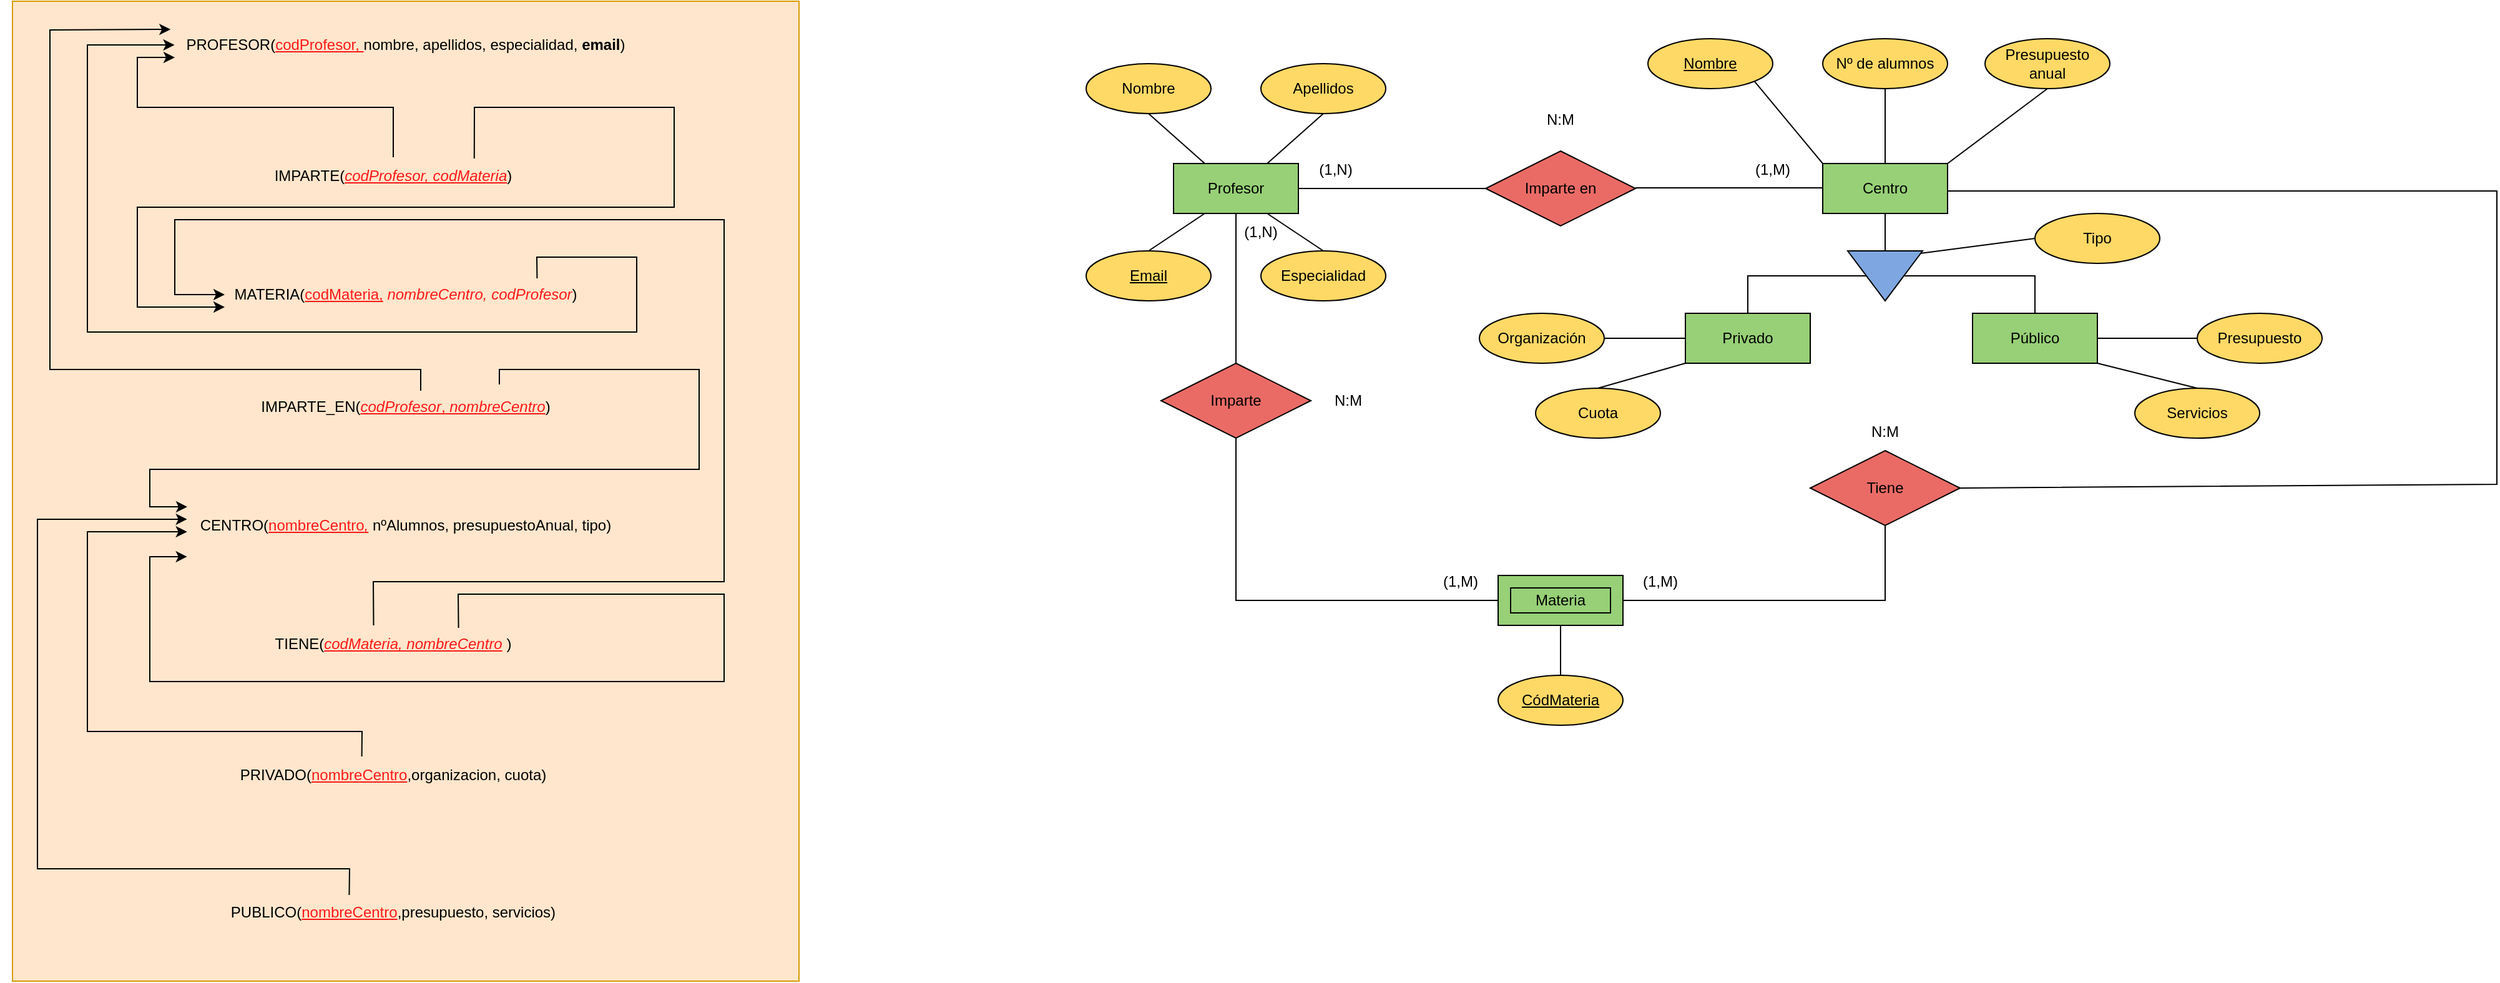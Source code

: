 <mxfile version="23.0.2" type="device">
  <diagram id="R2lEEEUBdFMjLlhIrx00" name="Page-1">
    <mxGraphModel dx="2284" dy="780" grid="1" gridSize="10" guides="1" tooltips="1" connect="1" arrows="1" fold="1" page="1" pageScale="1" pageWidth="850" pageHeight="1100" math="0" shadow="0" extFonts="Permanent Marker^https://fonts.googleapis.com/css?family=Permanent+Marker">
      <root>
        <mxCell id="0" />
        <mxCell id="1" parent="0" />
        <mxCell id="VXjHwAnfuh55Wv1e9_JL-1" value="Centro" style="whiteSpace=wrap;html=1;align=center;fillColor=#97D077;" parent="1" vertex="1">
          <mxGeometry x="1100" y="275" width="100" height="40" as="geometry" />
        </mxCell>
        <mxCell id="VXjHwAnfuh55Wv1e9_JL-2" value="Privado" style="whiteSpace=wrap;html=1;align=center;fillColor=#97D077;" parent="1" vertex="1">
          <mxGeometry x="990" y="395" width="100" height="40" as="geometry" />
        </mxCell>
        <mxCell id="VXjHwAnfuh55Wv1e9_JL-3" value="Público" style="whiteSpace=wrap;html=1;align=center;fillColor=#97D077;" parent="1" vertex="1">
          <mxGeometry x="1220" y="395" width="100" height="40" as="geometry" />
        </mxCell>
        <mxCell id="VXjHwAnfuh55Wv1e9_JL-4" value="Profesor" style="whiteSpace=wrap;html=1;align=center;fillColor=#97D077;" parent="1" vertex="1">
          <mxGeometry x="580" y="275" width="100" height="40" as="geometry" />
        </mxCell>
        <mxCell id="VXjHwAnfuh55Wv1e9_JL-5" value="Imparte en" style="shape=rhombus;perimeter=rhombusPerimeter;whiteSpace=wrap;html=1;align=center;fillColor=#EA6B66;" parent="1" vertex="1">
          <mxGeometry x="830" y="265" width="120" height="60" as="geometry" />
        </mxCell>
        <mxCell id="VXjHwAnfuh55Wv1e9_JL-6" value="" style="triangle;whiteSpace=wrap;html=1;rotation=90;fillColor=#7EA6E0;" parent="1" vertex="1">
          <mxGeometry x="1130" y="335" width="40" height="60" as="geometry" />
        </mxCell>
        <mxCell id="VXjHwAnfuh55Wv1e9_JL-7" value="N:M" style="text;html=1;strokeColor=none;fillColor=none;align=center;verticalAlign=middle;whiteSpace=wrap;rounded=0;" parent="1" vertex="1">
          <mxGeometry x="860" y="225" width="60" height="30" as="geometry" />
        </mxCell>
        <mxCell id="VXjHwAnfuh55Wv1e9_JL-8" value="Nombre" style="ellipse;whiteSpace=wrap;html=1;align=center;fillColor=#FFD966;" parent="1" vertex="1">
          <mxGeometry x="510" y="195" width="100" height="40" as="geometry" />
        </mxCell>
        <mxCell id="VXjHwAnfuh55Wv1e9_JL-9" value="Especialidad" style="ellipse;whiteSpace=wrap;html=1;align=center;fillColor=#FFD966;" parent="1" vertex="1">
          <mxGeometry x="650" y="345" width="100" height="40" as="geometry" />
        </mxCell>
        <mxCell id="VXjHwAnfuh55Wv1e9_JL-10" value="&lt;u&gt;Email&lt;/u&gt;" style="ellipse;whiteSpace=wrap;html=1;align=center;fillColor=#FFD966;" parent="1" vertex="1">
          <mxGeometry x="510" y="345" width="100" height="40" as="geometry" />
        </mxCell>
        <mxCell id="VXjHwAnfuh55Wv1e9_JL-11" value="Apellidos" style="ellipse;whiteSpace=wrap;html=1;align=center;fillColor=#FFD966;" parent="1" vertex="1">
          <mxGeometry x="650" y="195" width="100" height="40" as="geometry" />
        </mxCell>
        <mxCell id="VXjHwAnfuh55Wv1e9_JL-12" value="Tipo" style="ellipse;whiteSpace=wrap;html=1;align=center;fillColor=#FFD966;" parent="1" vertex="1">
          <mxGeometry x="1270" y="315" width="100" height="40" as="geometry" />
        </mxCell>
        <mxCell id="VXjHwAnfuh55Wv1e9_JL-13" value="Materia" style="whiteSpace=wrap;html=1;align=center;fillColor=#97D077;" parent="1" vertex="1">
          <mxGeometry x="840" y="605" width="100" height="40" as="geometry" />
        </mxCell>
        <mxCell id="VXjHwAnfuh55Wv1e9_JL-14" value="Imparte" style="shape=rhombus;perimeter=rhombusPerimeter;whiteSpace=wrap;html=1;align=center;fillColor=#EA6B66;" parent="1" vertex="1">
          <mxGeometry x="570" y="435" width="120" height="60" as="geometry" />
        </mxCell>
        <mxCell id="VXjHwAnfuh55Wv1e9_JL-15" value="Tiene" style="shape=rhombus;perimeter=rhombusPerimeter;whiteSpace=wrap;html=1;align=center;fillColor=#EA6B66;" parent="1" vertex="1">
          <mxGeometry x="1090" y="505" width="120" height="60" as="geometry" />
        </mxCell>
        <mxCell id="VXjHwAnfuh55Wv1e9_JL-16" value="&lt;u&gt;Nombre&lt;/u&gt;" style="ellipse;whiteSpace=wrap;html=1;align=center;fillColor=#FFD966;" parent="1" vertex="1">
          <mxGeometry x="960" y="175" width="100" height="40" as="geometry" />
        </mxCell>
        <mxCell id="VXjHwAnfuh55Wv1e9_JL-17" value="Presupuesto anual" style="ellipse;whiteSpace=wrap;html=1;align=center;fillColor=#FFD966;" parent="1" vertex="1">
          <mxGeometry x="1230" y="175" width="100" height="40" as="geometry" />
        </mxCell>
        <mxCell id="VXjHwAnfuh55Wv1e9_JL-18" value="Nº de alumnos" style="ellipse;whiteSpace=wrap;html=1;align=center;fillColor=#FFD966;" parent="1" vertex="1">
          <mxGeometry x="1100" y="175" width="100" height="40" as="geometry" />
        </mxCell>
        <mxCell id="VXjHwAnfuh55Wv1e9_JL-19" value="Presupuesto" style="ellipse;whiteSpace=wrap;html=1;align=center;fillColor=#FFD966;" parent="1" vertex="1">
          <mxGeometry x="1400" y="395" width="100" height="40" as="geometry" />
        </mxCell>
        <mxCell id="VXjHwAnfuh55Wv1e9_JL-20" value="Servicios" style="ellipse;whiteSpace=wrap;html=1;align=center;fillColor=#FFD966;" parent="1" vertex="1">
          <mxGeometry x="1350" y="455" width="100" height="40" as="geometry" />
        </mxCell>
        <mxCell id="VXjHwAnfuh55Wv1e9_JL-21" value="Organización" style="ellipse;whiteSpace=wrap;html=1;align=center;fillColor=#FFD966;" parent="1" vertex="1">
          <mxGeometry x="825" y="395" width="100" height="40" as="geometry" />
        </mxCell>
        <mxCell id="VXjHwAnfuh55Wv1e9_JL-22" value="Cuota" style="ellipse;whiteSpace=wrap;html=1;align=center;fillColor=#FFD966;" parent="1" vertex="1">
          <mxGeometry x="870" y="455" width="100" height="40" as="geometry" />
        </mxCell>
        <mxCell id="VXjHwAnfuh55Wv1e9_JL-23" value="" style="endArrow=none;html=1;rounded=0;exitX=1;exitY=0.5;exitDx=0;exitDy=0;entryX=0;entryY=0.5;entryDx=0;entryDy=0;" parent="1" source="VXjHwAnfuh55Wv1e9_JL-4" target="VXjHwAnfuh55Wv1e9_JL-5" edge="1">
          <mxGeometry width="50" height="50" relative="1" as="geometry">
            <mxPoint x="900" y="455" as="sourcePoint" />
            <mxPoint x="950" y="405" as="targetPoint" />
          </mxGeometry>
        </mxCell>
        <mxCell id="VXjHwAnfuh55Wv1e9_JL-24" value="" style="endArrow=none;html=1;rounded=0;exitX=1;exitY=0.5;exitDx=0;exitDy=0;entryX=0;entryY=0.5;entryDx=0;entryDy=0;" parent="1" edge="1">
          <mxGeometry width="50" height="50" relative="1" as="geometry">
            <mxPoint x="950" y="294.5" as="sourcePoint" />
            <mxPoint x="1100" y="294.5" as="targetPoint" />
          </mxGeometry>
        </mxCell>
        <mxCell id="VXjHwAnfuh55Wv1e9_JL-25" value="" style="endArrow=none;html=1;rounded=0;entryX=0.25;entryY=0;entryDx=0;entryDy=0;exitX=0.5;exitY=1;exitDx=0;exitDy=0;" parent="1" source="VXjHwAnfuh55Wv1e9_JL-8" target="VXjHwAnfuh55Wv1e9_JL-4" edge="1">
          <mxGeometry width="50" height="50" relative="1" as="geometry">
            <mxPoint x="900" y="455" as="sourcePoint" />
            <mxPoint x="950" y="405" as="targetPoint" />
          </mxGeometry>
        </mxCell>
        <mxCell id="VXjHwAnfuh55Wv1e9_JL-26" value="" style="endArrow=none;html=1;rounded=0;entryX=0.75;entryY=0;entryDx=0;entryDy=0;exitX=0.5;exitY=1;exitDx=0;exitDy=0;" parent="1" source="VXjHwAnfuh55Wv1e9_JL-11" target="VXjHwAnfuh55Wv1e9_JL-4" edge="1">
          <mxGeometry width="50" height="50" relative="1" as="geometry">
            <mxPoint x="620" y="245" as="sourcePoint" />
            <mxPoint x="665" y="285" as="targetPoint" />
          </mxGeometry>
        </mxCell>
        <mxCell id="VXjHwAnfuh55Wv1e9_JL-27" value="" style="endArrow=none;html=1;rounded=0;entryX=0.5;entryY=0;entryDx=0;entryDy=0;exitX=0.75;exitY=1;exitDx=0;exitDy=0;" parent="1" source="VXjHwAnfuh55Wv1e9_JL-4" target="VXjHwAnfuh55Wv1e9_JL-9" edge="1">
          <mxGeometry width="50" height="50" relative="1" as="geometry">
            <mxPoint x="710" y="245" as="sourcePoint" />
            <mxPoint x="665" y="285" as="targetPoint" />
          </mxGeometry>
        </mxCell>
        <mxCell id="VXjHwAnfuh55Wv1e9_JL-28" value="" style="endArrow=none;html=1;rounded=0;entryX=0.25;entryY=1;entryDx=0;entryDy=0;exitX=0.5;exitY=0;exitDx=0;exitDy=0;" parent="1" source="VXjHwAnfuh55Wv1e9_JL-10" target="VXjHwAnfuh55Wv1e9_JL-4" edge="1">
          <mxGeometry width="50" height="50" relative="1" as="geometry">
            <mxPoint x="720" y="255" as="sourcePoint" />
            <mxPoint x="675" y="295" as="targetPoint" />
          </mxGeometry>
        </mxCell>
        <mxCell id="VXjHwAnfuh55Wv1e9_JL-29" value="" style="endArrow=none;html=1;rounded=0;entryX=0;entryY=0;entryDx=0;entryDy=0;exitX=1;exitY=1;exitDx=0;exitDy=0;" parent="1" source="VXjHwAnfuh55Wv1e9_JL-16" target="VXjHwAnfuh55Wv1e9_JL-1" edge="1">
          <mxGeometry width="50" height="50" relative="1" as="geometry">
            <mxPoint x="900" y="455" as="sourcePoint" />
            <mxPoint x="950" y="405" as="targetPoint" />
          </mxGeometry>
        </mxCell>
        <mxCell id="VXjHwAnfuh55Wv1e9_JL-30" value="" style="endArrow=none;html=1;rounded=0;entryX=0.5;entryY=0;entryDx=0;entryDy=0;exitX=0.5;exitY=1;exitDx=0;exitDy=0;" parent="1" source="VXjHwAnfuh55Wv1e9_JL-18" target="VXjHwAnfuh55Wv1e9_JL-1" edge="1">
          <mxGeometry width="50" height="50" relative="1" as="geometry">
            <mxPoint x="1055" y="219" as="sourcePoint" />
            <mxPoint x="1110" y="285" as="targetPoint" />
          </mxGeometry>
        </mxCell>
        <mxCell id="VXjHwAnfuh55Wv1e9_JL-31" value="" style="endArrow=none;html=1;rounded=0;entryX=1;entryY=0;entryDx=0;entryDy=0;exitX=0.5;exitY=1;exitDx=0;exitDy=0;" parent="1" source="VXjHwAnfuh55Wv1e9_JL-17" target="VXjHwAnfuh55Wv1e9_JL-1" edge="1">
          <mxGeometry width="50" height="50" relative="1" as="geometry">
            <mxPoint x="1065" y="229" as="sourcePoint" />
            <mxPoint x="1120" y="295" as="targetPoint" />
          </mxGeometry>
        </mxCell>
        <mxCell id="VXjHwAnfuh55Wv1e9_JL-32" value="" style="endArrow=none;html=1;rounded=0;entryX=0.5;entryY=1;entryDx=0;entryDy=0;exitX=0;exitY=0.5;exitDx=0;exitDy=0;" parent="1" source="VXjHwAnfuh55Wv1e9_JL-6" target="VXjHwAnfuh55Wv1e9_JL-1" edge="1">
          <mxGeometry width="50" height="50" relative="1" as="geometry">
            <mxPoint x="1075" y="239" as="sourcePoint" />
            <mxPoint x="1130" y="305" as="targetPoint" />
          </mxGeometry>
        </mxCell>
        <mxCell id="VXjHwAnfuh55Wv1e9_JL-33" value="" style="endArrow=none;html=1;rounded=0;entryX=0.5;entryY=0;entryDx=0;entryDy=0;exitX=0.5;exitY=1;exitDx=0;exitDy=0;" parent="1" source="VXjHwAnfuh55Wv1e9_JL-6" target="VXjHwAnfuh55Wv1e9_JL-2" edge="1">
          <mxGeometry width="50" height="50" relative="1" as="geometry">
            <mxPoint x="1095" y="259" as="sourcePoint" />
            <mxPoint x="1150" y="325" as="targetPoint" />
            <Array as="points">
              <mxPoint x="1040" y="365" />
            </Array>
          </mxGeometry>
        </mxCell>
        <mxCell id="VXjHwAnfuh55Wv1e9_JL-34" value="" style="endArrow=none;html=1;rounded=0;entryX=0.5;entryY=0;entryDx=0;entryDy=0;exitX=0.5;exitY=0;exitDx=0;exitDy=0;" parent="1" source="VXjHwAnfuh55Wv1e9_JL-6" target="VXjHwAnfuh55Wv1e9_JL-3" edge="1">
          <mxGeometry width="50" height="50" relative="1" as="geometry">
            <mxPoint x="1200" y="315" as="sourcePoint" />
            <mxPoint x="1255" y="381" as="targetPoint" />
            <Array as="points">
              <mxPoint x="1270" y="365" />
            </Array>
          </mxGeometry>
        </mxCell>
        <mxCell id="VXjHwAnfuh55Wv1e9_JL-35" value="" style="endArrow=none;html=1;rounded=0;entryX=1;entryY=0.5;entryDx=0;entryDy=0;exitX=0;exitY=0.5;exitDx=0;exitDy=0;" parent="1" source="VXjHwAnfuh55Wv1e9_JL-19" target="VXjHwAnfuh55Wv1e9_JL-3" edge="1">
          <mxGeometry width="50" height="50" relative="1" as="geometry">
            <mxPoint x="900" y="455" as="sourcePoint" />
            <mxPoint x="950" y="405" as="targetPoint" />
          </mxGeometry>
        </mxCell>
        <mxCell id="VXjHwAnfuh55Wv1e9_JL-36" value="" style="endArrow=none;html=1;rounded=0;entryX=1;entryY=1;entryDx=0;entryDy=0;exitX=0.5;exitY=0;exitDx=0;exitDy=0;" parent="1" source="VXjHwAnfuh55Wv1e9_JL-20" target="VXjHwAnfuh55Wv1e9_JL-3" edge="1">
          <mxGeometry width="50" height="50" relative="1" as="geometry">
            <mxPoint x="900" y="455" as="sourcePoint" />
            <mxPoint x="950" y="405" as="targetPoint" />
          </mxGeometry>
        </mxCell>
        <mxCell id="VXjHwAnfuh55Wv1e9_JL-37" value="" style="endArrow=none;html=1;rounded=0;entryX=0;entryY=0.5;entryDx=0;entryDy=0;exitX=1;exitY=0.5;exitDx=0;exitDy=0;" parent="1" source="VXjHwAnfuh55Wv1e9_JL-21" target="VXjHwAnfuh55Wv1e9_JL-2" edge="1">
          <mxGeometry width="50" height="50" relative="1" as="geometry">
            <mxPoint x="900" y="455" as="sourcePoint" />
            <mxPoint x="950" y="405" as="targetPoint" />
          </mxGeometry>
        </mxCell>
        <mxCell id="VXjHwAnfuh55Wv1e9_JL-38" value="" style="endArrow=none;html=1;rounded=0;entryX=0;entryY=1;entryDx=0;entryDy=0;exitX=0.5;exitY=0;exitDx=0;exitDy=0;" parent="1" source="VXjHwAnfuh55Wv1e9_JL-22" target="VXjHwAnfuh55Wv1e9_JL-2" edge="1">
          <mxGeometry width="50" height="50" relative="1" as="geometry">
            <mxPoint x="900" y="455" as="sourcePoint" />
            <mxPoint x="950" y="405" as="targetPoint" />
          </mxGeometry>
        </mxCell>
        <mxCell id="VXjHwAnfuh55Wv1e9_JL-39" value="" style="endArrow=none;html=1;rounded=0;entryX=0.5;entryY=1;entryDx=0;entryDy=0;exitX=1;exitY=0.5;exitDx=0;exitDy=0;" parent="1" source="VXjHwAnfuh55Wv1e9_JL-13" target="VXjHwAnfuh55Wv1e9_JL-15" edge="1">
          <mxGeometry width="50" height="50" relative="1" as="geometry">
            <mxPoint x="900" y="455" as="sourcePoint" />
            <mxPoint x="950" y="405" as="targetPoint" />
            <Array as="points">
              <mxPoint x="1150" y="625" />
            </Array>
          </mxGeometry>
        </mxCell>
        <mxCell id="VXjHwAnfuh55Wv1e9_JL-40" value="" style="endArrow=none;html=1;rounded=0;entryX=0.5;entryY=1;entryDx=0;entryDy=0;exitX=0;exitY=0.5;exitDx=0;exitDy=0;" parent="1" source="VXjHwAnfuh55Wv1e9_JL-13" target="VXjHwAnfuh55Wv1e9_JL-14" edge="1">
          <mxGeometry width="50" height="50" relative="1" as="geometry">
            <mxPoint x="900" y="455" as="sourcePoint" />
            <mxPoint x="950" y="405" as="targetPoint" />
            <Array as="points">
              <mxPoint x="630" y="625" />
            </Array>
          </mxGeometry>
        </mxCell>
        <mxCell id="VXjHwAnfuh55Wv1e9_JL-41" value="" style="endArrow=none;html=1;rounded=0;entryX=0.5;entryY=1;entryDx=0;entryDy=0;" parent="1" source="VXjHwAnfuh55Wv1e9_JL-14" target="VXjHwAnfuh55Wv1e9_JL-4" edge="1">
          <mxGeometry width="50" height="50" relative="1" as="geometry">
            <mxPoint x="900" y="455" as="sourcePoint" />
            <mxPoint x="950" y="405" as="targetPoint" />
          </mxGeometry>
        </mxCell>
        <mxCell id="VXjHwAnfuh55Wv1e9_JL-44" value="(1,N)" style="text;html=1;strokeColor=none;fillColor=none;align=center;verticalAlign=middle;whiteSpace=wrap;rounded=0;" parent="1" vertex="1">
          <mxGeometry x="680" y="265" width="60" height="30" as="geometry" />
        </mxCell>
        <mxCell id="VXjHwAnfuh55Wv1e9_JL-45" value="(1,M)" style="text;html=1;strokeColor=none;fillColor=none;align=center;verticalAlign=middle;whiteSpace=wrap;rounded=0;" parent="1" vertex="1">
          <mxGeometry x="1030" y="265" width="60" height="30" as="geometry" />
        </mxCell>
        <mxCell id="VXjHwAnfuh55Wv1e9_JL-46" value="N:M" style="text;html=1;strokeColor=none;fillColor=none;align=center;verticalAlign=middle;whiteSpace=wrap;rounded=0;" parent="1" vertex="1">
          <mxGeometry x="690" y="450" width="60" height="30" as="geometry" />
        </mxCell>
        <mxCell id="VXjHwAnfuh55Wv1e9_JL-47" value="N:M" style="text;html=1;strokeColor=none;fillColor=none;align=center;verticalAlign=middle;whiteSpace=wrap;rounded=0;" parent="1" vertex="1">
          <mxGeometry x="1120" y="475" width="60" height="30" as="geometry" />
        </mxCell>
        <mxCell id="VXjHwAnfuh55Wv1e9_JL-48" value="(1,N)" style="text;html=1;strokeColor=none;fillColor=none;align=center;verticalAlign=middle;whiteSpace=wrap;rounded=0;" parent="1" vertex="1">
          <mxGeometry x="620" y="315" width="60" height="30" as="geometry" />
        </mxCell>
        <mxCell id="VXjHwAnfuh55Wv1e9_JL-49" value="(1,M)" style="text;html=1;strokeColor=none;fillColor=none;align=center;verticalAlign=middle;whiteSpace=wrap;rounded=0;" parent="1" vertex="1">
          <mxGeometry x="780" y="595" width="60" height="30" as="geometry" />
        </mxCell>
        <mxCell id="VXjHwAnfuh55Wv1e9_JL-51" value="(1,M)" style="text;html=1;strokeColor=none;fillColor=none;align=center;verticalAlign=middle;whiteSpace=wrap;rounded=0;" parent="1" vertex="1">
          <mxGeometry x="940" y="595" width="60" height="30" as="geometry" />
        </mxCell>
        <mxCell id="VXjHwAnfuh55Wv1e9_JL-53" value="" style="rounded=0;whiteSpace=wrap;html=1;fillColor=none;strokeColor=#000000;" parent="1" vertex="1">
          <mxGeometry x="850" y="615" width="80" height="20" as="geometry" />
        </mxCell>
        <mxCell id="VXjHwAnfuh55Wv1e9_JL-54" value="" style="endArrow=none;html=1;rounded=0;exitX=0.05;exitY=0.033;exitDx=0;exitDy=0;exitPerimeter=0;entryX=0;entryY=0.5;entryDx=0;entryDy=0;" parent="1" source="VXjHwAnfuh55Wv1e9_JL-6" target="VXjHwAnfuh55Wv1e9_JL-12" edge="1">
          <mxGeometry width="50" height="50" relative="1" as="geometry">
            <mxPoint x="1160" y="355" as="sourcePoint" />
            <mxPoint x="1230" y="325" as="targetPoint" />
          </mxGeometry>
        </mxCell>
        <mxCell id="VXjHwAnfuh55Wv1e9_JL-55" value="&lt;u&gt;CódMateria&lt;/u&gt;" style="ellipse;whiteSpace=wrap;html=1;align=center;fillColor=#FFD966;" parent="1" vertex="1">
          <mxGeometry x="840" y="685" width="100" height="40" as="geometry" />
        </mxCell>
        <mxCell id="VXjHwAnfuh55Wv1e9_JL-56" value="" style="endArrow=none;html=1;rounded=0;entryX=0.5;entryY=1;entryDx=0;entryDy=0;exitX=0.5;exitY=0;exitDx=0;exitDy=0;" parent="1" source="VXjHwAnfuh55Wv1e9_JL-55" target="VXjHwAnfuh55Wv1e9_JL-13" edge="1">
          <mxGeometry width="50" height="50" relative="1" as="geometry">
            <mxPoint x="950" y="455" as="sourcePoint" />
            <mxPoint x="1000" y="405" as="targetPoint" />
          </mxGeometry>
        </mxCell>
        <mxCell id="VXjHwAnfuh55Wv1e9_JL-57" value="" style="rounded=0;whiteSpace=wrap;html=1;fillColor=#ffe6cc;strokeColor=#d79b00;" parent="1" vertex="1">
          <mxGeometry x="-350" y="145" width="630" height="785" as="geometry" />
        </mxCell>
        <mxCell id="VXjHwAnfuh55Wv1e9_JL-58" value="PROFESOR(&lt;font color=&quot;#ff1919&quot;&gt;&lt;u&gt;codProfesor, &lt;/u&gt;&lt;/font&gt;nombre, apellidos, especialidad, &lt;b&gt;email&lt;/b&gt;)" style="text;html=1;strokeColor=none;fillColor=none;align=center;verticalAlign=middle;whiteSpace=wrap;rounded=0;" parent="1" vertex="1">
          <mxGeometry x="-350" y="165" width="630" height="30" as="geometry" />
        </mxCell>
        <mxCell id="VXjHwAnfuh55Wv1e9_JL-59" value="IMPARTE(&lt;font color=&quot;#ff1919&quot;&gt;&lt;i&gt;&lt;u&gt;codProfesor, codMateria&lt;/u&gt;&lt;/i&gt;&lt;/font&gt;)" style="text;html=1;strokeColor=none;fillColor=none;align=center;verticalAlign=middle;whiteSpace=wrap;rounded=0;" parent="1" vertex="1">
          <mxGeometry x="-360" y="270" width="630" height="30" as="geometry" />
        </mxCell>
        <mxCell id="VXjHwAnfuh55Wv1e9_JL-61" value="IMPARTE_EN(&lt;font color=&quot;#ff1919&quot;&gt;&lt;u&gt;&lt;i&gt;codProfesor&lt;/i&gt;,&lt;i&gt; nombreCentro&lt;/i&gt;&lt;/u&gt;&lt;/font&gt;)" style="text;html=1;strokeColor=none;fillColor=none;align=center;verticalAlign=middle;whiteSpace=wrap;rounded=0;" parent="1" vertex="1">
          <mxGeometry x="-350" y="455" width="630" height="30" as="geometry" />
        </mxCell>
        <mxCell id="VXjHwAnfuh55Wv1e9_JL-63" value="MATERIA(&lt;font style=&quot;&quot; color=&quot;#ff1919&quot;&gt;&lt;u&gt;codMateria,&lt;/u&gt;&lt;i style=&quot;&quot;&gt;&amp;nbsp;nombreCentro, codProfesor&lt;/i&gt;&lt;/font&gt;)" style="text;html=1;strokeColor=none;fillColor=none;align=center;verticalAlign=middle;whiteSpace=wrap;rounded=0;" parent="1" vertex="1">
          <mxGeometry x="-350" y="365" width="630" height="30" as="geometry" />
        </mxCell>
        <mxCell id="VXjHwAnfuh55Wv1e9_JL-67" value="CENTRO(&lt;u style=&quot;color: rgb(255, 25, 25);&quot;&gt;nombreCentro&lt;/u&gt;&lt;u style=&quot;color: rgb(255, 25, 25); font-style: italic;&quot;&gt;,&lt;/u&gt; nºAlumnos, presupuestoAnual, tipo)" style="text;html=1;strokeColor=none;fillColor=none;align=center;verticalAlign=middle;whiteSpace=wrap;rounded=0;" parent="1" vertex="1">
          <mxGeometry x="-350" y="550" width="630" height="30" as="geometry" />
        </mxCell>
        <mxCell id="VXjHwAnfuh55Wv1e9_JL-70" value="" style="endArrow=classic;html=1;rounded=0;exitX=0.5;exitY=0;exitDx=0;exitDy=0;" parent="1" source="VXjHwAnfuh55Wv1e9_JL-59" edge="1">
          <mxGeometry width="50" height="50" relative="1" as="geometry">
            <mxPoint x="300" y="430" as="sourcePoint" />
            <mxPoint x="-220" y="190" as="targetPoint" />
            <Array as="points">
              <mxPoint x="-45" y="230" />
              <mxPoint x="-250" y="230" />
              <mxPoint x="-250" y="190" />
            </Array>
          </mxGeometry>
        </mxCell>
        <mxCell id="VXjHwAnfuh55Wv1e9_JL-71" value="" style="endArrow=classic;html=1;rounded=0;exitX=0.603;exitY=-0.033;exitDx=0;exitDy=0;exitPerimeter=0;" parent="1" edge="1">
          <mxGeometry width="50" height="50" relative="1" as="geometry">
            <mxPoint x="19.89" y="271.01" as="sourcePoint" />
            <mxPoint x="-180" y="390" as="targetPoint" />
            <Array as="points">
              <mxPoint x="20" y="230" />
              <mxPoint x="180" y="230" />
              <mxPoint x="180" y="310" />
              <mxPoint x="-250" y="310" />
              <mxPoint x="-250" y="390" />
            </Array>
          </mxGeometry>
        </mxCell>
        <mxCell id="VXjHwAnfuh55Wv1e9_JL-72" value="" style="endArrow=classic;html=1;rounded=0;exitX=0.519;exitY=0.067;exitDx=0;exitDy=0;exitPerimeter=0;entryX=0.201;entryY=0.084;entryDx=0;entryDy=0;entryPerimeter=0;" parent="1" source="VXjHwAnfuh55Wv1e9_JL-61" target="VXjHwAnfuh55Wv1e9_JL-58" edge="1">
          <mxGeometry width="50" height="50" relative="1" as="geometry">
            <mxPoint x="300" y="430" as="sourcePoint" />
            <mxPoint x="350" y="380" as="targetPoint" />
            <Array as="points">
              <mxPoint x="-23" y="440" />
              <mxPoint x="-320" y="440" />
              <mxPoint x="-320" y="168" />
            </Array>
          </mxGeometry>
        </mxCell>
        <mxCell id="VXjHwAnfuh55Wv1e9_JL-73" value="" style="endArrow=classic;html=1;rounded=0;exitX=0.667;exitY=0.067;exitDx=0;exitDy=0;exitPerimeter=0;entryX=0.206;entryY=0.5;entryDx=0;entryDy=0;entryPerimeter=0;" parent="1" source="VXjHwAnfuh55Wv1e9_JL-63" target="VXjHwAnfuh55Wv1e9_JL-58" edge="1">
          <mxGeometry width="50" height="50" relative="1" as="geometry">
            <mxPoint x="280" y="410" as="sourcePoint" />
            <mxPoint x="330" y="360" as="targetPoint" />
            <Array as="points">
              <mxPoint x="70" y="350" />
              <mxPoint x="150" y="350" />
              <mxPoint x="150" y="410" />
              <mxPoint x="-290" y="410" />
              <mxPoint x="-290" y="180" />
            </Array>
          </mxGeometry>
        </mxCell>
        <mxCell id="VXjHwAnfuh55Wv1e9_JL-74" value="" style="endArrow=classic;html=1;rounded=0;exitX=0.619;exitY=-0.1;exitDx=0;exitDy=0;exitPerimeter=0;" parent="1" source="VXjHwAnfuh55Wv1e9_JL-61" edge="1">
          <mxGeometry width="50" height="50" relative="1" as="geometry">
            <mxPoint x="430" y="480" as="sourcePoint" />
            <mxPoint x="-210" y="550" as="targetPoint" />
            <Array as="points">
              <mxPoint x="40" y="440" />
              <mxPoint x="200" y="440" />
              <mxPoint x="200" y="520" />
              <mxPoint x="-240" y="520" />
              <mxPoint x="-240" y="550" />
            </Array>
          </mxGeometry>
        </mxCell>
        <mxCell id="VXjHwAnfuh55Wv1e9_JL-75" value="TIENE(&lt;u style=&quot;color: rgb(255, 25, 25); font-style: italic;&quot;&gt;codMateria, nombreCentro&lt;/u&gt;&lt;i&gt;&amp;nbsp;&lt;/i&gt;)" style="text;html=1;strokeColor=none;fillColor=none;align=center;verticalAlign=middle;whiteSpace=wrap;rounded=0;" parent="1" vertex="1">
          <mxGeometry x="-360" y="645" width="630" height="30" as="geometry" />
        </mxCell>
        <mxCell id="VXjHwAnfuh55Wv1e9_JL-76" value="" style="endArrow=classic;html=1;rounded=0;exitX=0.475;exitY=0;exitDx=0;exitDy=0;exitPerimeter=0;" parent="1" source="VXjHwAnfuh55Wv1e9_JL-75" edge="1">
          <mxGeometry width="50" height="50" relative="1" as="geometry">
            <mxPoint x="400" y="520" as="sourcePoint" />
            <mxPoint x="-180" y="380" as="targetPoint" />
            <Array as="points">
              <mxPoint x="-61" y="610" />
              <mxPoint x="220" y="610" />
              <mxPoint x="220" y="320" />
              <mxPoint x="-220" y="320" />
              <mxPoint x="-220" y="380" />
            </Array>
          </mxGeometry>
        </mxCell>
        <mxCell id="VXjHwAnfuh55Wv1e9_JL-77" value="" style="endArrow=classic;html=1;rounded=0;exitX=0.583;exitY=0.067;exitDx=0;exitDy=0;exitPerimeter=0;entryX=0.222;entryY=1.333;entryDx=0;entryDy=0;entryPerimeter=0;" parent="1" source="VXjHwAnfuh55Wv1e9_JL-75" target="VXjHwAnfuh55Wv1e9_JL-67" edge="1">
          <mxGeometry width="50" height="50" relative="1" as="geometry">
            <mxPoint x="400" y="520" as="sourcePoint" />
            <mxPoint x="-210" y="570" as="targetPoint" />
            <Array as="points">
              <mxPoint x="7" y="620" />
              <mxPoint x="220" y="620" />
              <mxPoint x="220" y="690" />
              <mxPoint x="-240" y="690" />
              <mxPoint x="-240" y="590" />
            </Array>
          </mxGeometry>
        </mxCell>
        <mxCell id="VXjHwAnfuh55Wv1e9_JL-78" value="PRIVADO(&lt;font color=&quot;#ff1919&quot;&gt;&lt;u&gt;nombreCentro&lt;/u&gt;&lt;/font&gt;,organizacion, cuota)" style="text;html=1;strokeColor=none;fillColor=none;align=center;verticalAlign=middle;whiteSpace=wrap;rounded=0;" parent="1" vertex="1">
          <mxGeometry x="-360" y="750" width="630" height="30" as="geometry" />
        </mxCell>
        <mxCell id="VXjHwAnfuh55Wv1e9_JL-79" value="" style="endArrow=classic;html=1;rounded=0;exitX=0.46;exitY=0;exitDx=0;exitDy=0;exitPerimeter=0;entryX=0.222;entryY=0.667;entryDx=0;entryDy=0;entryPerimeter=0;" parent="1" source="VXjHwAnfuh55Wv1e9_JL-78" target="VXjHwAnfuh55Wv1e9_JL-67" edge="1">
          <mxGeometry width="50" height="50" relative="1" as="geometry">
            <mxPoint x="90" y="570" as="sourcePoint" />
            <mxPoint x="140" y="520" as="targetPoint" />
            <Array as="points">
              <mxPoint x="-70" y="730" />
              <mxPoint x="-290" y="730" />
              <mxPoint x="-290" y="570" />
            </Array>
          </mxGeometry>
        </mxCell>
        <mxCell id="VXjHwAnfuh55Wv1e9_JL-80" value="PUBLICO(&lt;font color=&quot;#ff1919&quot;&gt;&lt;u&gt;nombreCentro&lt;/u&gt;&lt;/font&gt;,presupuesto, servicios)" style="text;html=1;strokeColor=none;fillColor=none;align=center;verticalAlign=middle;whiteSpace=wrap;rounded=0;" parent="1" vertex="1">
          <mxGeometry x="-360" y="860" width="630" height="30" as="geometry" />
        </mxCell>
        <mxCell id="VXjHwAnfuh55Wv1e9_JL-81" value="" style="endArrow=classic;html=1;rounded=0;exitX=0.444;exitY=0.033;exitDx=0;exitDy=0;exitPerimeter=0;entryX=0.222;entryY=0.333;entryDx=0;entryDy=0;entryPerimeter=0;" parent="1" source="VXjHwAnfuh55Wv1e9_JL-80" target="VXjHwAnfuh55Wv1e9_JL-67" edge="1">
          <mxGeometry width="50" height="50" relative="1" as="geometry">
            <mxPoint x="130" y="710" as="sourcePoint" />
            <mxPoint x="180" y="660" as="targetPoint" />
            <Array as="points">
              <mxPoint x="-80" y="840" />
              <mxPoint x="-330" y="840" />
              <mxPoint x="-330" y="560" />
            </Array>
          </mxGeometry>
        </mxCell>
        <mxCell id="RjI_N2vcmQUjjFWpO6By-1" value="" style="endArrow=none;html=1;rounded=0;exitX=1;exitY=0.5;exitDx=0;exitDy=0;entryX=1;entryY=0.5;entryDx=0;entryDy=0;" edge="1" parent="1" target="VXjHwAnfuh55Wv1e9_JL-15">
          <mxGeometry width="50" height="50" relative="1" as="geometry">
            <mxPoint x="1200" y="297" as="sourcePoint" />
            <mxPoint x="1240" y="510" as="targetPoint" />
            <Array as="points">
              <mxPoint x="1640" y="297" />
              <mxPoint x="1640" y="532" />
            </Array>
          </mxGeometry>
        </mxCell>
      </root>
    </mxGraphModel>
  </diagram>
</mxfile>
